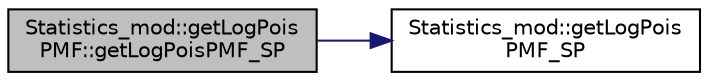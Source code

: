 digraph "Statistics_mod::getLogPoisPMF::getLogPoisPMF_SP"
{
 // LATEX_PDF_SIZE
  edge [fontname="Helvetica",fontsize="10",labelfontname="Helvetica",labelfontsize="10"];
  node [fontname="Helvetica",fontsize="10",shape=record];
  rankdir="LR";
  Node1 [label="Statistics_mod::getLogPois\lPMF::getLogPoisPMF_SP",height=0.2,width=0.4,color="black", fillcolor="grey75", style="filled", fontcolor="black",tooltip="Return the natural logarithm of the Poisson Probability Mass Function (PMF) of input integer count fo..."];
  Node1 -> Node2 [color="midnightblue",fontsize="10",style="solid",fontname="Helvetica"];
  Node2 [label="Statistics_mod::getLogPois\lPMF_SP",height=0.2,width=0.4,color="black", fillcolor="white", style="filled",URL="$namespaceStatistics__mod.html#ac72e90ccf2dc68e2e5e0eed729ea7dfc",tooltip="Return the natural logarithm of the Poisson Probability Mass Function (PMF) of input integer count fo..."];
}
